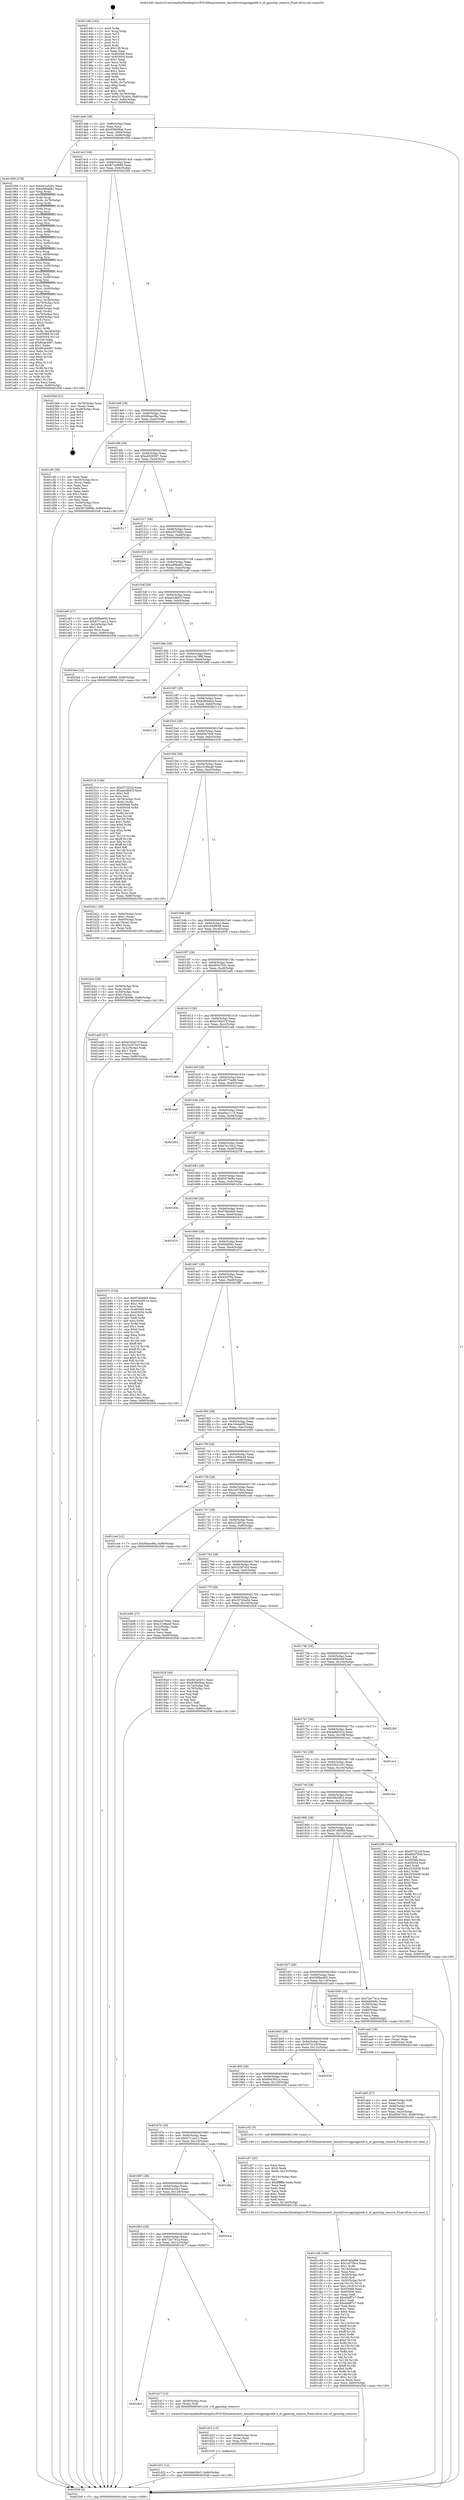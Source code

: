 digraph "0x401440" {
  label = "0x401440 (/mnt/c/Users/mathe/Desktop/tcc/POCII/binaries/extr_linuxdriversgpiogpiolib.h_of_gpiochip_remove_Final-ollvm.out::main(0))"
  labelloc = "t"
  node[shape=record]

  Entry [label="",width=0.3,height=0.3,shape=circle,fillcolor=black,style=filled]
  "0x4014a6" [label="{
     0x4014a6 [29]\l
     | [instrs]\l
     &nbsp;&nbsp;0x4014a6 \<+3\>: mov -0x80(%rbp),%eax\l
     &nbsp;&nbsp;0x4014a9 \<+2\>: mov %eax,%ecx\l
     &nbsp;&nbsp;0x4014ab \<+6\>: sub $0x836b06aa,%ecx\l
     &nbsp;&nbsp;0x4014b1 \<+6\>: mov %eax,-0x94(%rbp)\l
     &nbsp;&nbsp;0x4014b7 \<+6\>: mov %ecx,-0x98(%rbp)\l
     &nbsp;&nbsp;0x4014bd \<+6\>: je 0000000000401959 \<main+0x519\>\l
  }"]
  "0x401959" [label="{
     0x401959 [278]\l
     | [instrs]\l
     &nbsp;&nbsp;0x401959 \<+5\>: mov $0x6d1a5261,%eax\l
     &nbsp;&nbsp;0x40195e \<+5\>: mov $0xa489a6b1,%ecx\l
     &nbsp;&nbsp;0x401963 \<+3\>: mov %rsp,%rdx\l
     &nbsp;&nbsp;0x401966 \<+4\>: add $0xfffffffffffffff0,%rdx\l
     &nbsp;&nbsp;0x40196a \<+3\>: mov %rdx,%rsp\l
     &nbsp;&nbsp;0x40196d \<+4\>: mov %rdx,-0x78(%rbp)\l
     &nbsp;&nbsp;0x401971 \<+3\>: mov %rsp,%rdx\l
     &nbsp;&nbsp;0x401974 \<+4\>: add $0xfffffffffffffff0,%rdx\l
     &nbsp;&nbsp;0x401978 \<+3\>: mov %rdx,%rsp\l
     &nbsp;&nbsp;0x40197b \<+3\>: mov %rsp,%rsi\l
     &nbsp;&nbsp;0x40197e \<+4\>: add $0xfffffffffffffff0,%rsi\l
     &nbsp;&nbsp;0x401982 \<+3\>: mov %rsi,%rsp\l
     &nbsp;&nbsp;0x401985 \<+4\>: mov %rsi,-0x70(%rbp)\l
     &nbsp;&nbsp;0x401989 \<+3\>: mov %rsp,%rsi\l
     &nbsp;&nbsp;0x40198c \<+4\>: add $0xfffffffffffffff0,%rsi\l
     &nbsp;&nbsp;0x401990 \<+3\>: mov %rsi,%rsp\l
     &nbsp;&nbsp;0x401993 \<+4\>: mov %rsi,-0x68(%rbp)\l
     &nbsp;&nbsp;0x401997 \<+3\>: mov %rsp,%rsi\l
     &nbsp;&nbsp;0x40199a \<+4\>: add $0xfffffffffffffff0,%rsi\l
     &nbsp;&nbsp;0x40199e \<+3\>: mov %rsi,%rsp\l
     &nbsp;&nbsp;0x4019a1 \<+4\>: mov %rsi,-0x60(%rbp)\l
     &nbsp;&nbsp;0x4019a5 \<+3\>: mov %rsp,%rsi\l
     &nbsp;&nbsp;0x4019a8 \<+4\>: add $0xfffffffffffffff0,%rsi\l
     &nbsp;&nbsp;0x4019ac \<+3\>: mov %rsi,%rsp\l
     &nbsp;&nbsp;0x4019af \<+4\>: mov %rsi,-0x58(%rbp)\l
     &nbsp;&nbsp;0x4019b3 \<+3\>: mov %rsp,%rsi\l
     &nbsp;&nbsp;0x4019b6 \<+4\>: add $0xfffffffffffffff0,%rsi\l
     &nbsp;&nbsp;0x4019ba \<+3\>: mov %rsi,%rsp\l
     &nbsp;&nbsp;0x4019bd \<+4\>: mov %rsi,-0x50(%rbp)\l
     &nbsp;&nbsp;0x4019c1 \<+3\>: mov %rsp,%rsi\l
     &nbsp;&nbsp;0x4019c4 \<+4\>: add $0xfffffffffffffff0,%rsi\l
     &nbsp;&nbsp;0x4019c8 \<+3\>: mov %rsi,%rsp\l
     &nbsp;&nbsp;0x4019cb \<+4\>: mov %rsi,-0x48(%rbp)\l
     &nbsp;&nbsp;0x4019cf \<+3\>: mov %rsp,%rsi\l
     &nbsp;&nbsp;0x4019d2 \<+4\>: add $0xfffffffffffffff0,%rsi\l
     &nbsp;&nbsp;0x4019d6 \<+3\>: mov %rsi,%rsp\l
     &nbsp;&nbsp;0x4019d9 \<+4\>: mov %rsi,-0x40(%rbp)\l
     &nbsp;&nbsp;0x4019dd \<+3\>: mov %rsp,%rsi\l
     &nbsp;&nbsp;0x4019e0 \<+4\>: add $0xfffffffffffffff0,%rsi\l
     &nbsp;&nbsp;0x4019e4 \<+3\>: mov %rsi,%rsp\l
     &nbsp;&nbsp;0x4019e7 \<+4\>: mov %rsi,-0x38(%rbp)\l
     &nbsp;&nbsp;0x4019eb \<+4\>: mov -0x78(%rbp),%rsi\l
     &nbsp;&nbsp;0x4019ef \<+6\>: movl $0x0,(%rsi)\l
     &nbsp;&nbsp;0x4019f5 \<+6\>: mov -0x84(%rbp),%edi\l
     &nbsp;&nbsp;0x4019fb \<+2\>: mov %edi,(%rdx)\l
     &nbsp;&nbsp;0x4019fd \<+4\>: mov -0x70(%rbp),%rsi\l
     &nbsp;&nbsp;0x401a01 \<+7\>: mov -0x90(%rbp),%r8\l
     &nbsp;&nbsp;0x401a08 \<+3\>: mov %r8,(%rsi)\l
     &nbsp;&nbsp;0x401a0b \<+3\>: cmpl $0x2,(%rdx)\l
     &nbsp;&nbsp;0x401a0e \<+4\>: setne %r9b\l
     &nbsp;&nbsp;0x401a12 \<+4\>: and $0x1,%r9b\l
     &nbsp;&nbsp;0x401a16 \<+4\>: mov %r9b,-0x2d(%rbp)\l
     &nbsp;&nbsp;0x401a1a \<+8\>: mov 0x405068,%r10d\l
     &nbsp;&nbsp;0x401a22 \<+8\>: mov 0x405054,%r11d\l
     &nbsp;&nbsp;0x401a2a \<+3\>: mov %r10d,%ebx\l
     &nbsp;&nbsp;0x401a2d \<+6\>: sub $0x80ab4667,%ebx\l
     &nbsp;&nbsp;0x401a33 \<+3\>: sub $0x1,%ebx\l
     &nbsp;&nbsp;0x401a36 \<+6\>: add $0x80ab4667,%ebx\l
     &nbsp;&nbsp;0x401a3c \<+4\>: imul %ebx,%r10d\l
     &nbsp;&nbsp;0x401a40 \<+4\>: and $0x1,%r10d\l
     &nbsp;&nbsp;0x401a44 \<+4\>: cmp $0x0,%r10d\l
     &nbsp;&nbsp;0x401a48 \<+4\>: sete %r9b\l
     &nbsp;&nbsp;0x401a4c \<+4\>: cmp $0xa,%r11d\l
     &nbsp;&nbsp;0x401a50 \<+4\>: setl %r14b\l
     &nbsp;&nbsp;0x401a54 \<+3\>: mov %r9b,%r15b\l
     &nbsp;&nbsp;0x401a57 \<+3\>: and %r14b,%r15b\l
     &nbsp;&nbsp;0x401a5a \<+3\>: xor %r14b,%r9b\l
     &nbsp;&nbsp;0x401a5d \<+3\>: or %r9b,%r15b\l
     &nbsp;&nbsp;0x401a60 \<+4\>: test $0x1,%r15b\l
     &nbsp;&nbsp;0x401a64 \<+3\>: cmovne %ecx,%eax\l
     &nbsp;&nbsp;0x401a67 \<+3\>: mov %eax,-0x80(%rbp)\l
     &nbsp;&nbsp;0x401a6a \<+5\>: jmp 000000000040254f \<main+0x110f\>\l
  }"]
  "0x4014c3" [label="{
     0x4014c3 [28]\l
     | [instrs]\l
     &nbsp;&nbsp;0x4014c3 \<+5\>: jmp 00000000004014c8 \<main+0x88\>\l
     &nbsp;&nbsp;0x4014c8 \<+6\>: mov -0x94(%rbp),%eax\l
     &nbsp;&nbsp;0x4014ce \<+5\>: sub $0x871a9069,%eax\l
     &nbsp;&nbsp;0x4014d3 \<+6\>: mov %eax,-0x9c(%rbp)\l
     &nbsp;&nbsp;0x4014d9 \<+6\>: je 00000000004023b9 \<main+0xf79\>\l
  }"]
  Exit [label="",width=0.3,height=0.3,shape=circle,fillcolor=black,style=filled,peripheries=2]
  "0x4023b9" [label="{
     0x4023b9 [21]\l
     | [instrs]\l
     &nbsp;&nbsp;0x4023b9 \<+4\>: mov -0x78(%rbp),%rax\l
     &nbsp;&nbsp;0x4023bd \<+2\>: mov (%rax),%eax\l
     &nbsp;&nbsp;0x4023bf \<+4\>: lea -0x28(%rbp),%rsp\l
     &nbsp;&nbsp;0x4023c3 \<+1\>: pop %rbx\l
     &nbsp;&nbsp;0x4023c4 \<+2\>: pop %r12\l
     &nbsp;&nbsp;0x4023c6 \<+2\>: pop %r13\l
     &nbsp;&nbsp;0x4023c8 \<+2\>: pop %r14\l
     &nbsp;&nbsp;0x4023ca \<+2\>: pop %r15\l
     &nbsp;&nbsp;0x4023cc \<+1\>: pop %rbp\l
     &nbsp;&nbsp;0x4023cd \<+1\>: ret\l
  }"]
  "0x4014df" [label="{
     0x4014df [28]\l
     | [instrs]\l
     &nbsp;&nbsp;0x4014df \<+5\>: jmp 00000000004014e4 \<main+0xa4\>\l
     &nbsp;&nbsp;0x4014e4 \<+6\>: mov -0x94(%rbp),%eax\l
     &nbsp;&nbsp;0x4014ea \<+5\>: sub $0x90aecf9a,%eax\l
     &nbsp;&nbsp;0x4014ef \<+6\>: mov %eax,-0xa0(%rbp)\l
     &nbsp;&nbsp;0x4014f5 \<+6\>: je 0000000000401cf0 \<main+0x8b0\>\l
  }"]
  "0x401d32" [label="{
     0x401d32 [12]\l
     | [instrs]\l
     &nbsp;&nbsp;0x401d32 \<+7\>: movl $0x56620fc3,-0x80(%rbp)\l
     &nbsp;&nbsp;0x401d39 \<+5\>: jmp 000000000040254f \<main+0x110f\>\l
  }"]
  "0x401cf0" [label="{
     0x401cf0 [39]\l
     | [instrs]\l
     &nbsp;&nbsp;0x401cf0 \<+2\>: xor %eax,%eax\l
     &nbsp;&nbsp;0x401cf2 \<+4\>: mov -0x50(%rbp),%rcx\l
     &nbsp;&nbsp;0x401cf6 \<+2\>: mov (%rcx),%edx\l
     &nbsp;&nbsp;0x401cf8 \<+2\>: mov %eax,%esi\l
     &nbsp;&nbsp;0x401cfa \<+2\>: sub %edx,%esi\l
     &nbsp;&nbsp;0x401cfc \<+2\>: mov %eax,%edx\l
     &nbsp;&nbsp;0x401cfe \<+3\>: sub $0x1,%edx\l
     &nbsp;&nbsp;0x401d01 \<+2\>: add %edx,%esi\l
     &nbsp;&nbsp;0x401d03 \<+2\>: sub %esi,%eax\l
     &nbsp;&nbsp;0x401d05 \<+4\>: mov -0x50(%rbp),%rcx\l
     &nbsp;&nbsp;0x401d09 \<+2\>: mov %eax,(%rcx)\l
     &nbsp;&nbsp;0x401d0b \<+7\>: movl $0x567d099b,-0x80(%rbp)\l
     &nbsp;&nbsp;0x401d12 \<+5\>: jmp 000000000040254f \<main+0x110f\>\l
  }"]
  "0x4014fb" [label="{
     0x4014fb [28]\l
     | [instrs]\l
     &nbsp;&nbsp;0x4014fb \<+5\>: jmp 0000000000401500 \<main+0xc0\>\l
     &nbsp;&nbsp;0x401500 \<+6\>: mov -0x94(%rbp),%eax\l
     &nbsp;&nbsp;0x401506 \<+5\>: sub $0xa0326597,%eax\l
     &nbsp;&nbsp;0x40150b \<+6\>: mov %eax,-0xa4(%rbp)\l
     &nbsp;&nbsp;0x401511 \<+6\>: je 0000000000402517 \<main+0x10d7\>\l
  }"]
  "0x401d23" [label="{
     0x401d23 [15]\l
     | [instrs]\l
     &nbsp;&nbsp;0x401d23 \<+4\>: mov -0x58(%rbp),%rax\l
     &nbsp;&nbsp;0x401d27 \<+3\>: mov (%rax),%rax\l
     &nbsp;&nbsp;0x401d2a \<+3\>: mov %rax,%rdi\l
     &nbsp;&nbsp;0x401d2d \<+5\>: call 0000000000401030 \<free@plt\>\l
     | [calls]\l
     &nbsp;&nbsp;0x401030 \{1\} (unknown)\l
  }"]
  "0x402517" [label="{
     0x402517\l
  }", style=dashed]
  "0x401517" [label="{
     0x401517 [28]\l
     | [instrs]\l
     &nbsp;&nbsp;0x401517 \<+5\>: jmp 000000000040151c \<main+0xdc\>\l
     &nbsp;&nbsp;0x40151c \<+6\>: mov -0x94(%rbp),%eax\l
     &nbsp;&nbsp;0x401522 \<+5\>: sub $0xa3d7940c,%eax\l
     &nbsp;&nbsp;0x401527 \<+6\>: mov %eax,-0xa8(%rbp)\l
     &nbsp;&nbsp;0x40152d \<+6\>: je 000000000040226c \<main+0xe2c\>\l
  }"]
  "0x4018cf" [label="{
     0x4018cf\l
  }", style=dashed]
  "0x40226c" [label="{
     0x40226c\l
  }", style=dashed]
  "0x401533" [label="{
     0x401533 [28]\l
     | [instrs]\l
     &nbsp;&nbsp;0x401533 \<+5\>: jmp 0000000000401538 \<main+0xf8\>\l
     &nbsp;&nbsp;0x401538 \<+6\>: mov -0x94(%rbp),%eax\l
     &nbsp;&nbsp;0x40153e \<+5\>: sub $0xa489a6b1,%eax\l
     &nbsp;&nbsp;0x401543 \<+6\>: mov %eax,-0xac(%rbp)\l
     &nbsp;&nbsp;0x401549 \<+6\>: je 0000000000401a6f \<main+0x62f\>\l
  }"]
  "0x401d17" [label="{
     0x401d17 [12]\l
     | [instrs]\l
     &nbsp;&nbsp;0x401d17 \<+4\>: mov -0x58(%rbp),%rax\l
     &nbsp;&nbsp;0x401d1b \<+3\>: mov (%rax),%rdi\l
     &nbsp;&nbsp;0x401d1e \<+5\>: call 0000000000401240 \<of_gpiochip_remove\>\l
     | [calls]\l
     &nbsp;&nbsp;0x401240 \{1\} (/mnt/c/Users/mathe/Desktop/tcc/POCII/binaries/extr_linuxdriversgpiogpiolib.h_of_gpiochip_remove_Final-ollvm.out::of_gpiochip_remove)\l
  }"]
  "0x401a6f" [label="{
     0x401a6f [27]\l
     | [instrs]\l
     &nbsp;&nbsp;0x401a6f \<+5\>: mov $0x599be605,%eax\l
     &nbsp;&nbsp;0x401a74 \<+5\>: mov $0x6711ae12,%ecx\l
     &nbsp;&nbsp;0x401a79 \<+3\>: mov -0x2d(%rbp),%dl\l
     &nbsp;&nbsp;0x401a7c \<+3\>: test $0x1,%dl\l
     &nbsp;&nbsp;0x401a7f \<+3\>: cmovne %ecx,%eax\l
     &nbsp;&nbsp;0x401a82 \<+3\>: mov %eax,-0x80(%rbp)\l
     &nbsp;&nbsp;0x401a85 \<+5\>: jmp 000000000040254f \<main+0x110f\>\l
  }"]
  "0x40154f" [label="{
     0x40154f [28]\l
     | [instrs]\l
     &nbsp;&nbsp;0x40154f \<+5\>: jmp 0000000000401554 \<main+0x114\>\l
     &nbsp;&nbsp;0x401554 \<+6\>: mov -0x94(%rbp),%eax\l
     &nbsp;&nbsp;0x40155a \<+5\>: sub $0xae2db91f,%eax\l
     &nbsp;&nbsp;0x40155f \<+6\>: mov %eax,-0xb0(%rbp)\l
     &nbsp;&nbsp;0x401565 \<+6\>: je 00000000004023ad \<main+0xf6d\>\l
  }"]
  "0x4018b3" [label="{
     0x4018b3 [28]\l
     | [instrs]\l
     &nbsp;&nbsp;0x4018b3 \<+5\>: jmp 00000000004018b8 \<main+0x478\>\l
     &nbsp;&nbsp;0x4018b8 \<+6\>: mov -0x94(%rbp),%eax\l
     &nbsp;&nbsp;0x4018be \<+5\>: sub $0x72a77e1a,%eax\l
     &nbsp;&nbsp;0x4018c3 \<+6\>: mov %eax,-0x12c(%rbp)\l
     &nbsp;&nbsp;0x4018c9 \<+6\>: je 0000000000401d17 \<main+0x8d7\>\l
  }"]
  "0x4023ad" [label="{
     0x4023ad [12]\l
     | [instrs]\l
     &nbsp;&nbsp;0x4023ad \<+7\>: movl $0x871a9069,-0x80(%rbp)\l
     &nbsp;&nbsp;0x4023b4 \<+5\>: jmp 000000000040254f \<main+0x110f\>\l
  }"]
  "0x40156b" [label="{
     0x40156b [28]\l
     | [instrs]\l
     &nbsp;&nbsp;0x40156b \<+5\>: jmp 0000000000401570 \<main+0x130\>\l
     &nbsp;&nbsp;0x401570 \<+6\>: mov -0x94(%rbp),%eax\l
     &nbsp;&nbsp;0x401576 \<+5\>: sub $0xb1dc7f68,%eax\l
     &nbsp;&nbsp;0x40157b \<+6\>: mov %eax,-0xb4(%rbp)\l
     &nbsp;&nbsp;0x401581 \<+6\>: je 00000000004024f0 \<main+0x10b0\>\l
  }"]
  "0x4023ce" [label="{
     0x4023ce\l
  }", style=dashed]
  "0x4024f0" [label="{
     0x4024f0\l
  }", style=dashed]
  "0x401587" [label="{
     0x401587 [28]\l
     | [instrs]\l
     &nbsp;&nbsp;0x401587 \<+5\>: jmp 000000000040158c \<main+0x14c\>\l
     &nbsp;&nbsp;0x40158c \<+6\>: mov -0x94(%rbp),%eax\l
     &nbsp;&nbsp;0x401592 \<+5\>: sub $0xb3f0b9ed,%eax\l
     &nbsp;&nbsp;0x401597 \<+6\>: mov %eax,-0xb8(%rbp)\l
     &nbsp;&nbsp;0x40159d \<+6\>: je 000000000040211d \<main+0xcdd\>\l
  }"]
  "0x401897" [label="{
     0x401897 [28]\l
     | [instrs]\l
     &nbsp;&nbsp;0x401897 \<+5\>: jmp 000000000040189c \<main+0x45c\>\l
     &nbsp;&nbsp;0x40189c \<+6\>: mov -0x94(%rbp),%eax\l
     &nbsp;&nbsp;0x4018a2 \<+5\>: sub $0x6d1a5261,%eax\l
     &nbsp;&nbsp;0x4018a7 \<+6\>: mov %eax,-0x128(%rbp)\l
     &nbsp;&nbsp;0x4018ad \<+6\>: je 00000000004023ce \<main+0xf8e\>\l
  }"]
  "0x40211d" [label="{
     0x40211d\l
  }", style=dashed]
  "0x4015a3" [label="{
     0x4015a3 [28]\l
     | [instrs]\l
     &nbsp;&nbsp;0x4015a3 \<+5\>: jmp 00000000004015a8 \<main+0x168\>\l
     &nbsp;&nbsp;0x4015a8 \<+6\>: mov -0x94(%rbp),%eax\l
     &nbsp;&nbsp;0x4015ae \<+5\>: sub $0xbfd470c8,%eax\l
     &nbsp;&nbsp;0x4015b3 \<+6\>: mov %eax,-0xbc(%rbp)\l
     &nbsp;&nbsp;0x4015b9 \<+6\>: je 0000000000402319 \<main+0xed9\>\l
  }"]
  "0x401a8a" [label="{
     0x401a8a\l
  }", style=dashed]
  "0x402319" [label="{
     0x402319 [148]\l
     | [instrs]\l
     &nbsp;&nbsp;0x402319 \<+5\>: mov $0x5f73222f,%eax\l
     &nbsp;&nbsp;0x40231e \<+5\>: mov $0xae2db91f,%ecx\l
     &nbsp;&nbsp;0x402323 \<+2\>: mov $0x1,%dl\l
     &nbsp;&nbsp;0x402325 \<+2\>: xor %esi,%esi\l
     &nbsp;&nbsp;0x402327 \<+4\>: mov -0x78(%rbp),%rdi\l
     &nbsp;&nbsp;0x40232b \<+6\>: movl $0x0,(%rdi)\l
     &nbsp;&nbsp;0x402331 \<+8\>: mov 0x405068,%r8d\l
     &nbsp;&nbsp;0x402339 \<+8\>: mov 0x405054,%r9d\l
     &nbsp;&nbsp;0x402341 \<+3\>: sub $0x1,%esi\l
     &nbsp;&nbsp;0x402344 \<+3\>: mov %r8d,%r10d\l
     &nbsp;&nbsp;0x402347 \<+3\>: add %esi,%r10d\l
     &nbsp;&nbsp;0x40234a \<+4\>: imul %r10d,%r8d\l
     &nbsp;&nbsp;0x40234e \<+4\>: and $0x1,%r8d\l
     &nbsp;&nbsp;0x402352 \<+4\>: cmp $0x0,%r8d\l
     &nbsp;&nbsp;0x402356 \<+4\>: sete %r11b\l
     &nbsp;&nbsp;0x40235a \<+4\>: cmp $0xa,%r9d\l
     &nbsp;&nbsp;0x40235e \<+3\>: setl %bl\l
     &nbsp;&nbsp;0x402361 \<+3\>: mov %r11b,%r14b\l
     &nbsp;&nbsp;0x402364 \<+4\>: xor $0xff,%r14b\l
     &nbsp;&nbsp;0x402368 \<+3\>: mov %bl,%r15b\l
     &nbsp;&nbsp;0x40236b \<+4\>: xor $0xff,%r15b\l
     &nbsp;&nbsp;0x40236f \<+3\>: xor $0x0,%dl\l
     &nbsp;&nbsp;0x402372 \<+3\>: mov %r14b,%r12b\l
     &nbsp;&nbsp;0x402375 \<+4\>: and $0x0,%r12b\l
     &nbsp;&nbsp;0x402379 \<+3\>: and %dl,%r11b\l
     &nbsp;&nbsp;0x40237c \<+3\>: mov %r15b,%r13b\l
     &nbsp;&nbsp;0x40237f \<+4\>: and $0x0,%r13b\l
     &nbsp;&nbsp;0x402383 \<+2\>: and %dl,%bl\l
     &nbsp;&nbsp;0x402385 \<+3\>: or %r11b,%r12b\l
     &nbsp;&nbsp;0x402388 \<+3\>: or %bl,%r13b\l
     &nbsp;&nbsp;0x40238b \<+3\>: xor %r13b,%r12b\l
     &nbsp;&nbsp;0x40238e \<+3\>: or %r15b,%r14b\l
     &nbsp;&nbsp;0x402391 \<+4\>: xor $0xff,%r14b\l
     &nbsp;&nbsp;0x402395 \<+3\>: or $0x0,%dl\l
     &nbsp;&nbsp;0x402398 \<+3\>: and %dl,%r14b\l
     &nbsp;&nbsp;0x40239b \<+3\>: or %r14b,%r12b\l
     &nbsp;&nbsp;0x40239e \<+4\>: test $0x1,%r12b\l
     &nbsp;&nbsp;0x4023a2 \<+3\>: cmovne %ecx,%eax\l
     &nbsp;&nbsp;0x4023a5 \<+3\>: mov %eax,-0x80(%rbp)\l
     &nbsp;&nbsp;0x4023a8 \<+5\>: jmp 000000000040254f \<main+0x110f\>\l
  }"]
  "0x4015bf" [label="{
     0x4015bf [28]\l
     | [instrs]\l
     &nbsp;&nbsp;0x4015bf \<+5\>: jmp 00000000004015c4 \<main+0x184\>\l
     &nbsp;&nbsp;0x4015c4 \<+6\>: mov -0x94(%rbp),%eax\l
     &nbsp;&nbsp;0x4015ca \<+5\>: sub $0xc3168aa9,%eax\l
     &nbsp;&nbsp;0x4015cf \<+6\>: mov %eax,-0xc0(%rbp)\l
     &nbsp;&nbsp;0x4015d5 \<+6\>: je 0000000000401b21 \<main+0x6e1\>\l
  }"]
  "0x401c3b" [label="{
     0x401c3b [169]\l
     | [instrs]\l
     &nbsp;&nbsp;0x401c3b \<+5\>: mov $0xf7d6a9b9,%ecx\l
     &nbsp;&nbsp;0x401c40 \<+5\>: mov $0x1e57f9ca,%edx\l
     &nbsp;&nbsp;0x401c45 \<+3\>: mov $0x1,%r8b\l
     &nbsp;&nbsp;0x401c48 \<+6\>: mov -0x140(%rbp),%esi\l
     &nbsp;&nbsp;0x401c4e \<+3\>: imul %eax,%esi\l
     &nbsp;&nbsp;0x401c51 \<+4\>: mov -0x58(%rbp),%r9\l
     &nbsp;&nbsp;0x401c55 \<+3\>: mov (%r9),%r9\l
     &nbsp;&nbsp;0x401c58 \<+4\>: mov -0x50(%rbp),%r10\l
     &nbsp;&nbsp;0x401c5c \<+3\>: movslq (%r10),%r10\l
     &nbsp;&nbsp;0x401c5f \<+4\>: mov %esi,(%r9,%r10,4)\l
     &nbsp;&nbsp;0x401c63 \<+7\>: mov 0x405068,%eax\l
     &nbsp;&nbsp;0x401c6a \<+7\>: mov 0x405054,%esi\l
     &nbsp;&nbsp;0x401c71 \<+2\>: mov %eax,%edi\l
     &nbsp;&nbsp;0x401c73 \<+6\>: sub $0xe6dff7c7,%edi\l
     &nbsp;&nbsp;0x401c79 \<+3\>: sub $0x1,%edi\l
     &nbsp;&nbsp;0x401c7c \<+6\>: add $0xe6dff7c7,%edi\l
     &nbsp;&nbsp;0x401c82 \<+3\>: imul %edi,%eax\l
     &nbsp;&nbsp;0x401c85 \<+3\>: and $0x1,%eax\l
     &nbsp;&nbsp;0x401c88 \<+3\>: cmp $0x0,%eax\l
     &nbsp;&nbsp;0x401c8b \<+4\>: sete %r11b\l
     &nbsp;&nbsp;0x401c8f \<+3\>: cmp $0xa,%esi\l
     &nbsp;&nbsp;0x401c92 \<+3\>: setl %bl\l
     &nbsp;&nbsp;0x401c95 \<+3\>: mov %r11b,%r14b\l
     &nbsp;&nbsp;0x401c98 \<+4\>: xor $0xff,%r14b\l
     &nbsp;&nbsp;0x401c9c \<+3\>: mov %bl,%r15b\l
     &nbsp;&nbsp;0x401c9f \<+4\>: xor $0xff,%r15b\l
     &nbsp;&nbsp;0x401ca3 \<+4\>: xor $0x0,%r8b\l
     &nbsp;&nbsp;0x401ca7 \<+3\>: mov %r14b,%r12b\l
     &nbsp;&nbsp;0x401caa \<+4\>: and $0x0,%r12b\l
     &nbsp;&nbsp;0x401cae \<+3\>: and %r8b,%r11b\l
     &nbsp;&nbsp;0x401cb1 \<+3\>: mov %r15b,%r13b\l
     &nbsp;&nbsp;0x401cb4 \<+4\>: and $0x0,%r13b\l
     &nbsp;&nbsp;0x401cb8 \<+3\>: and %r8b,%bl\l
     &nbsp;&nbsp;0x401cbb \<+3\>: or %r11b,%r12b\l
     &nbsp;&nbsp;0x401cbe \<+3\>: or %bl,%r13b\l
     &nbsp;&nbsp;0x401cc1 \<+3\>: xor %r13b,%r12b\l
     &nbsp;&nbsp;0x401cc4 \<+3\>: or %r15b,%r14b\l
     &nbsp;&nbsp;0x401cc7 \<+4\>: xor $0xff,%r14b\l
     &nbsp;&nbsp;0x401ccb \<+4\>: or $0x0,%r8b\l
     &nbsp;&nbsp;0x401ccf \<+3\>: and %r8b,%r14b\l
     &nbsp;&nbsp;0x401cd2 \<+3\>: or %r14b,%r12b\l
     &nbsp;&nbsp;0x401cd5 \<+4\>: test $0x1,%r12b\l
     &nbsp;&nbsp;0x401cd9 \<+3\>: cmovne %edx,%ecx\l
     &nbsp;&nbsp;0x401cdc \<+3\>: mov %ecx,-0x80(%rbp)\l
     &nbsp;&nbsp;0x401cdf \<+5\>: jmp 000000000040254f \<main+0x110f\>\l
  }"]
  "0x401b21" [label="{
     0x401b21 [29]\l
     | [instrs]\l
     &nbsp;&nbsp;0x401b21 \<+4\>: mov -0x60(%rbp),%rax\l
     &nbsp;&nbsp;0x401b25 \<+6\>: movl $0x1,(%rax)\l
     &nbsp;&nbsp;0x401b2b \<+4\>: mov -0x60(%rbp),%rax\l
     &nbsp;&nbsp;0x401b2f \<+3\>: movslq (%rax),%rax\l
     &nbsp;&nbsp;0x401b32 \<+4\>: shl $0x2,%rax\l
     &nbsp;&nbsp;0x401b36 \<+3\>: mov %rax,%rdi\l
     &nbsp;&nbsp;0x401b39 \<+5\>: call 0000000000401050 \<malloc@plt\>\l
     | [calls]\l
     &nbsp;&nbsp;0x401050 \{1\} (unknown)\l
  }"]
  "0x4015db" [label="{
     0x4015db [28]\l
     | [instrs]\l
     &nbsp;&nbsp;0x4015db \<+5\>: jmp 00000000004015e0 \<main+0x1a0\>\l
     &nbsp;&nbsp;0x4015e0 \<+6\>: mov -0x94(%rbp),%eax\l
     &nbsp;&nbsp;0x4015e6 \<+5\>: sub $0xcd48f638,%eax\l
     &nbsp;&nbsp;0x4015eb \<+6\>: mov %eax,-0xc4(%rbp)\l
     &nbsp;&nbsp;0x4015f1 \<+6\>: je 0000000000402005 \<main+0xbc5\>\l
  }"]
  "0x401c07" [label="{
     0x401c07 [52]\l
     | [instrs]\l
     &nbsp;&nbsp;0x401c07 \<+2\>: xor %ecx,%ecx\l
     &nbsp;&nbsp;0x401c09 \<+5\>: mov $0x2,%edx\l
     &nbsp;&nbsp;0x401c0e \<+6\>: mov %edx,-0x13c(%rbp)\l
     &nbsp;&nbsp;0x401c14 \<+1\>: cltd\l
     &nbsp;&nbsp;0x401c15 \<+6\>: mov -0x13c(%rbp),%esi\l
     &nbsp;&nbsp;0x401c1b \<+2\>: idiv %esi\l
     &nbsp;&nbsp;0x401c1d \<+6\>: imul $0xfffffffe,%edx,%edx\l
     &nbsp;&nbsp;0x401c23 \<+2\>: mov %ecx,%edi\l
     &nbsp;&nbsp;0x401c25 \<+2\>: sub %edx,%edi\l
     &nbsp;&nbsp;0x401c27 \<+2\>: mov %ecx,%edx\l
     &nbsp;&nbsp;0x401c29 \<+3\>: sub $0x1,%edx\l
     &nbsp;&nbsp;0x401c2c \<+2\>: add %edx,%edi\l
     &nbsp;&nbsp;0x401c2e \<+2\>: sub %edi,%ecx\l
     &nbsp;&nbsp;0x401c30 \<+6\>: mov %ecx,-0x140(%rbp)\l
     &nbsp;&nbsp;0x401c36 \<+5\>: call 0000000000401160 \<next_i\>\l
     | [calls]\l
     &nbsp;&nbsp;0x401160 \{1\} (/mnt/c/Users/mathe/Desktop/tcc/POCII/binaries/extr_linuxdriversgpiogpiolib.h_of_gpiochip_remove_Final-ollvm.out::next_i)\l
  }"]
  "0x402005" [label="{
     0x402005\l
  }", style=dashed]
  "0x4015f7" [label="{
     0x4015f7 [28]\l
     | [instrs]\l
     &nbsp;&nbsp;0x4015f7 \<+5\>: jmp 00000000004015fc \<main+0x1bc\>\l
     &nbsp;&nbsp;0x4015fc \<+6\>: mov -0x94(%rbp),%eax\l
     &nbsp;&nbsp;0x401602 \<+5\>: sub $0xd05e702c,%eax\l
     &nbsp;&nbsp;0x401607 \<+6\>: mov %eax,-0xc8(%rbp)\l
     &nbsp;&nbsp;0x40160d \<+6\>: je 0000000000401ad0 \<main+0x690\>\l
  }"]
  "0x40187b" [label="{
     0x40187b [28]\l
     | [instrs]\l
     &nbsp;&nbsp;0x40187b \<+5\>: jmp 0000000000401880 \<main+0x440\>\l
     &nbsp;&nbsp;0x401880 \<+6\>: mov -0x94(%rbp),%eax\l
     &nbsp;&nbsp;0x401886 \<+5\>: sub $0x6711ae12,%eax\l
     &nbsp;&nbsp;0x40188b \<+6\>: mov %eax,-0x124(%rbp)\l
     &nbsp;&nbsp;0x401891 \<+6\>: je 0000000000401a8a \<main+0x64a\>\l
  }"]
  "0x401ad0" [label="{
     0x401ad0 [27]\l
     | [instrs]\l
     &nbsp;&nbsp;0x401ad0 \<+5\>: mov $0xd19cb27f,%eax\l
     &nbsp;&nbsp;0x401ad5 \<+5\>: mov $0x32267d1f,%ecx\l
     &nbsp;&nbsp;0x401ada \<+3\>: mov -0x2c(%rbp),%edx\l
     &nbsp;&nbsp;0x401add \<+3\>: cmp $0x1,%edx\l
     &nbsp;&nbsp;0x401ae0 \<+3\>: cmovl %ecx,%eax\l
     &nbsp;&nbsp;0x401ae3 \<+3\>: mov %eax,-0x80(%rbp)\l
     &nbsp;&nbsp;0x401ae6 \<+5\>: jmp 000000000040254f \<main+0x110f\>\l
  }"]
  "0x401613" [label="{
     0x401613 [28]\l
     | [instrs]\l
     &nbsp;&nbsp;0x401613 \<+5\>: jmp 0000000000401618 \<main+0x1d8\>\l
     &nbsp;&nbsp;0x401618 \<+6\>: mov -0x94(%rbp),%eax\l
     &nbsp;&nbsp;0x40161e \<+5\>: sub $0xd19cb27f,%eax\l
     &nbsp;&nbsp;0x401623 \<+6\>: mov %eax,-0xcc(%rbp)\l
     &nbsp;&nbsp;0x401629 \<+6\>: je 0000000000401aeb \<main+0x6ab\>\l
  }"]
  "0x401c02" [label="{
     0x401c02 [5]\l
     | [instrs]\l
     &nbsp;&nbsp;0x401c02 \<+5\>: call 0000000000401160 \<next_i\>\l
     | [calls]\l
     &nbsp;&nbsp;0x401160 \{1\} (/mnt/c/Users/mathe/Desktop/tcc/POCII/binaries/extr_linuxdriversgpiogpiolib.h_of_gpiochip_remove_Final-ollvm.out::next_i)\l
  }"]
  "0x401aeb" [label="{
     0x401aeb\l
  }", style=dashed]
  "0x40162f" [label="{
     0x40162f [28]\l
     | [instrs]\l
     &nbsp;&nbsp;0x40162f \<+5\>: jmp 0000000000401634 \<main+0x1f4\>\l
     &nbsp;&nbsp;0x401634 \<+6\>: mov -0x94(%rbp),%eax\l
     &nbsp;&nbsp;0x40163a \<+5\>: sub $0xd6774e96,%eax\l
     &nbsp;&nbsp;0x40163f \<+6\>: mov %eax,-0xd0(%rbp)\l
     &nbsp;&nbsp;0x401645 \<+6\>: je 0000000000401ea0 \<main+0xa60\>\l
  }"]
  "0x40185f" [label="{
     0x40185f [28]\l
     | [instrs]\l
     &nbsp;&nbsp;0x40185f \<+5\>: jmp 0000000000401864 \<main+0x424\>\l
     &nbsp;&nbsp;0x401864 \<+6\>: mov -0x94(%rbp),%eax\l
     &nbsp;&nbsp;0x40186a \<+5\>: sub $0x6643051a,%eax\l
     &nbsp;&nbsp;0x40186f \<+6\>: mov %eax,-0x120(%rbp)\l
     &nbsp;&nbsp;0x401875 \<+6\>: je 0000000000401c02 \<main+0x7c2\>\l
  }"]
  "0x401ea0" [label="{
     0x401ea0\l
  }", style=dashed]
  "0x40164b" [label="{
     0x40164b [28]\l
     | [instrs]\l
     &nbsp;&nbsp;0x40164b \<+5\>: jmp 0000000000401650 \<main+0x210\>\l
     &nbsp;&nbsp;0x401650 \<+6\>: mov -0x94(%rbp),%eax\l
     &nbsp;&nbsp;0x401656 \<+5\>: sub $0xe0ac1115,%eax\l
     &nbsp;&nbsp;0x40165b \<+6\>: mov %eax,-0xd4(%rbp)\l
     &nbsp;&nbsp;0x401661 \<+6\>: je 0000000000402463 \<main+0x1023\>\l
  }"]
  "0x40253e" [label="{
     0x40253e\l
  }", style=dashed]
  "0x402463" [label="{
     0x402463\l
  }", style=dashed]
  "0x401667" [label="{
     0x401667 [28]\l
     | [instrs]\l
     &nbsp;&nbsp;0x401667 \<+5\>: jmp 000000000040166c \<main+0x22c\>\l
     &nbsp;&nbsp;0x40166c \<+6\>: mov -0x94(%rbp),%eax\l
     &nbsp;&nbsp;0x401672 \<+5\>: sub $0xe7e120c2,%eax\l
     &nbsp;&nbsp;0x401677 \<+6\>: mov %eax,-0xd8(%rbp)\l
     &nbsp;&nbsp;0x40167d \<+6\>: je 0000000000402278 \<main+0xe38\>\l
  }"]
  "0x401b3e" [label="{
     0x401b3e [29]\l
     | [instrs]\l
     &nbsp;&nbsp;0x401b3e \<+4\>: mov -0x58(%rbp),%rdi\l
     &nbsp;&nbsp;0x401b42 \<+3\>: mov %rax,(%rdi)\l
     &nbsp;&nbsp;0x401b45 \<+4\>: mov -0x50(%rbp),%rax\l
     &nbsp;&nbsp;0x401b49 \<+6\>: movl $0x0,(%rax)\l
     &nbsp;&nbsp;0x401b4f \<+7\>: movl $0x567d099b,-0x80(%rbp)\l
     &nbsp;&nbsp;0x401b56 \<+5\>: jmp 000000000040254f \<main+0x110f\>\l
  }"]
  "0x402278" [label="{
     0x402278\l
  }", style=dashed]
  "0x401683" [label="{
     0x401683 [28]\l
     | [instrs]\l
     &nbsp;&nbsp;0x401683 \<+5\>: jmp 0000000000401688 \<main+0x248\>\l
     &nbsp;&nbsp;0x401688 \<+6\>: mov -0x94(%rbp),%eax\l
     &nbsp;&nbsp;0x40168e \<+5\>: sub $0xf3476e8a,%eax\l
     &nbsp;&nbsp;0x401693 \<+6\>: mov %eax,-0xdc(%rbp)\l
     &nbsp;&nbsp;0x401699 \<+6\>: je 0000000000401d3e \<main+0x8fe\>\l
  }"]
  "0x401ab5" [label="{
     0x401ab5 [27]\l
     | [instrs]\l
     &nbsp;&nbsp;0x401ab5 \<+4\>: mov -0x68(%rbp),%rdi\l
     &nbsp;&nbsp;0x401ab9 \<+2\>: mov %eax,(%rdi)\l
     &nbsp;&nbsp;0x401abb \<+4\>: mov -0x68(%rbp),%rdi\l
     &nbsp;&nbsp;0x401abf \<+2\>: mov (%rdi),%eax\l
     &nbsp;&nbsp;0x401ac1 \<+3\>: mov %eax,-0x2c(%rbp)\l
     &nbsp;&nbsp;0x401ac4 \<+7\>: movl $0xd05e702c,-0x80(%rbp)\l
     &nbsp;&nbsp;0x401acb \<+5\>: jmp 000000000040254f \<main+0x110f\>\l
  }"]
  "0x401d3e" [label="{
     0x401d3e\l
  }", style=dashed]
  "0x40169f" [label="{
     0x40169f [28]\l
     | [instrs]\l
     &nbsp;&nbsp;0x40169f \<+5\>: jmp 00000000004016a4 \<main+0x264\>\l
     &nbsp;&nbsp;0x4016a4 \<+6\>: mov -0x94(%rbp),%eax\l
     &nbsp;&nbsp;0x4016aa \<+5\>: sub $0xf7d6a9b9,%eax\l
     &nbsp;&nbsp;0x4016af \<+6\>: mov %eax,-0xe0(%rbp)\l
     &nbsp;&nbsp;0x4016b5 \<+6\>: je 0000000000402410 \<main+0xfd0\>\l
  }"]
  "0x401843" [label="{
     0x401843 [28]\l
     | [instrs]\l
     &nbsp;&nbsp;0x401843 \<+5\>: jmp 0000000000401848 \<main+0x408\>\l
     &nbsp;&nbsp;0x401848 \<+6\>: mov -0x94(%rbp),%eax\l
     &nbsp;&nbsp;0x40184e \<+5\>: sub $0x5f73222f,%eax\l
     &nbsp;&nbsp;0x401853 \<+6\>: mov %eax,-0x11c(%rbp)\l
     &nbsp;&nbsp;0x401859 \<+6\>: je 000000000040253e \<main+0x10fe\>\l
  }"]
  "0x402410" [label="{
     0x402410\l
  }", style=dashed]
  "0x4016bb" [label="{
     0x4016bb [28]\l
     | [instrs]\l
     &nbsp;&nbsp;0x4016bb \<+5\>: jmp 00000000004016c0 \<main+0x280\>\l
     &nbsp;&nbsp;0x4016c0 \<+6\>: mov -0x94(%rbp),%eax\l
     &nbsp;&nbsp;0x4016c6 \<+5\>: sub $0xfebb0f4c,%eax\l
     &nbsp;&nbsp;0x4016cb \<+6\>: mov %eax,-0xe4(%rbp)\l
     &nbsp;&nbsp;0x4016d1 \<+6\>: je 0000000000401b7c \<main+0x73c\>\l
  }"]
  "0x401aa5" [label="{
     0x401aa5 [16]\l
     | [instrs]\l
     &nbsp;&nbsp;0x401aa5 \<+4\>: mov -0x70(%rbp),%rax\l
     &nbsp;&nbsp;0x401aa9 \<+3\>: mov (%rax),%rax\l
     &nbsp;&nbsp;0x401aac \<+4\>: mov 0x8(%rax),%rdi\l
     &nbsp;&nbsp;0x401ab0 \<+5\>: call 0000000000401060 \<atoi@plt\>\l
     | [calls]\l
     &nbsp;&nbsp;0x401060 \{1\} (unknown)\l
  }"]
  "0x401b7c" [label="{
     0x401b7c [134]\l
     | [instrs]\l
     &nbsp;&nbsp;0x401b7c \<+5\>: mov $0xf7d6a9b9,%eax\l
     &nbsp;&nbsp;0x401b81 \<+5\>: mov $0x6643051a,%ecx\l
     &nbsp;&nbsp;0x401b86 \<+2\>: mov $0x1,%dl\l
     &nbsp;&nbsp;0x401b88 \<+2\>: xor %esi,%esi\l
     &nbsp;&nbsp;0x401b8a \<+7\>: mov 0x405068,%edi\l
     &nbsp;&nbsp;0x401b91 \<+8\>: mov 0x405054,%r8d\l
     &nbsp;&nbsp;0x401b99 \<+3\>: sub $0x1,%esi\l
     &nbsp;&nbsp;0x401b9c \<+3\>: mov %edi,%r9d\l
     &nbsp;&nbsp;0x401b9f \<+3\>: add %esi,%r9d\l
     &nbsp;&nbsp;0x401ba2 \<+4\>: imul %r9d,%edi\l
     &nbsp;&nbsp;0x401ba6 \<+3\>: and $0x1,%edi\l
     &nbsp;&nbsp;0x401ba9 \<+3\>: cmp $0x0,%edi\l
     &nbsp;&nbsp;0x401bac \<+4\>: sete %r10b\l
     &nbsp;&nbsp;0x401bb0 \<+4\>: cmp $0xa,%r8d\l
     &nbsp;&nbsp;0x401bb4 \<+4\>: setl %r11b\l
     &nbsp;&nbsp;0x401bb8 \<+3\>: mov %r10b,%bl\l
     &nbsp;&nbsp;0x401bbb \<+3\>: xor $0xff,%bl\l
     &nbsp;&nbsp;0x401bbe \<+3\>: mov %r11b,%r14b\l
     &nbsp;&nbsp;0x401bc1 \<+4\>: xor $0xff,%r14b\l
     &nbsp;&nbsp;0x401bc5 \<+3\>: xor $0x0,%dl\l
     &nbsp;&nbsp;0x401bc8 \<+3\>: mov %bl,%r15b\l
     &nbsp;&nbsp;0x401bcb \<+4\>: and $0x0,%r15b\l
     &nbsp;&nbsp;0x401bcf \<+3\>: and %dl,%r10b\l
     &nbsp;&nbsp;0x401bd2 \<+3\>: mov %r14b,%r12b\l
     &nbsp;&nbsp;0x401bd5 \<+4\>: and $0x0,%r12b\l
     &nbsp;&nbsp;0x401bd9 \<+3\>: and %dl,%r11b\l
     &nbsp;&nbsp;0x401bdc \<+3\>: or %r10b,%r15b\l
     &nbsp;&nbsp;0x401bdf \<+3\>: or %r11b,%r12b\l
     &nbsp;&nbsp;0x401be2 \<+3\>: xor %r12b,%r15b\l
     &nbsp;&nbsp;0x401be5 \<+3\>: or %r14b,%bl\l
     &nbsp;&nbsp;0x401be8 \<+3\>: xor $0xff,%bl\l
     &nbsp;&nbsp;0x401beb \<+3\>: or $0x0,%dl\l
     &nbsp;&nbsp;0x401bee \<+2\>: and %dl,%bl\l
     &nbsp;&nbsp;0x401bf0 \<+3\>: or %bl,%r15b\l
     &nbsp;&nbsp;0x401bf3 \<+4\>: test $0x1,%r15b\l
     &nbsp;&nbsp;0x401bf7 \<+3\>: cmovne %ecx,%eax\l
     &nbsp;&nbsp;0x401bfa \<+3\>: mov %eax,-0x80(%rbp)\l
     &nbsp;&nbsp;0x401bfd \<+5\>: jmp 000000000040254f \<main+0x110f\>\l
  }"]
  "0x4016d7" [label="{
     0x4016d7 [28]\l
     | [instrs]\l
     &nbsp;&nbsp;0x4016d7 \<+5\>: jmp 00000000004016dc \<main+0x29c\>\l
     &nbsp;&nbsp;0x4016dc \<+6\>: mov -0x94(%rbp),%eax\l
     &nbsp;&nbsp;0x4016e2 \<+5\>: sub $0x42cf79a,%eax\l
     &nbsp;&nbsp;0x4016e7 \<+6\>: mov %eax,-0xe8(%rbp)\l
     &nbsp;&nbsp;0x4016ed \<+6\>: je 0000000000401ff9 \<main+0xbb9\>\l
  }"]
  "0x401827" [label="{
     0x401827 [28]\l
     | [instrs]\l
     &nbsp;&nbsp;0x401827 \<+5\>: jmp 000000000040182c \<main+0x3ec\>\l
     &nbsp;&nbsp;0x40182c \<+6\>: mov -0x94(%rbp),%eax\l
     &nbsp;&nbsp;0x401832 \<+5\>: sub $0x599be605,%eax\l
     &nbsp;&nbsp;0x401837 \<+6\>: mov %eax,-0x118(%rbp)\l
     &nbsp;&nbsp;0x40183d \<+6\>: je 0000000000401aa5 \<main+0x665\>\l
  }"]
  "0x401ff9" [label="{
     0x401ff9\l
  }", style=dashed]
  "0x4016f3" [label="{
     0x4016f3 [28]\l
     | [instrs]\l
     &nbsp;&nbsp;0x4016f3 \<+5\>: jmp 00000000004016f8 \<main+0x2b8\>\l
     &nbsp;&nbsp;0x4016f8 \<+6\>: mov -0x94(%rbp),%eax\l
     &nbsp;&nbsp;0x4016fe \<+5\>: sub $0x1044eb5f,%eax\l
     &nbsp;&nbsp;0x401703 \<+6\>: mov %eax,-0xec(%rbp)\l
     &nbsp;&nbsp;0x401709 \<+6\>: je 0000000000402095 \<main+0xc55\>\l
  }"]
  "0x401b5b" [label="{
     0x401b5b [33]\l
     | [instrs]\l
     &nbsp;&nbsp;0x401b5b \<+5\>: mov $0x72a77e1a,%eax\l
     &nbsp;&nbsp;0x401b60 \<+5\>: mov $0xfebb0f4c,%ecx\l
     &nbsp;&nbsp;0x401b65 \<+4\>: mov -0x50(%rbp),%rdx\l
     &nbsp;&nbsp;0x401b69 \<+2\>: mov (%rdx),%esi\l
     &nbsp;&nbsp;0x401b6b \<+4\>: mov -0x60(%rbp),%rdx\l
     &nbsp;&nbsp;0x401b6f \<+2\>: cmp (%rdx),%esi\l
     &nbsp;&nbsp;0x401b71 \<+3\>: cmovl %ecx,%eax\l
     &nbsp;&nbsp;0x401b74 \<+3\>: mov %eax,-0x80(%rbp)\l
     &nbsp;&nbsp;0x401b77 \<+5\>: jmp 000000000040254f \<main+0x110f\>\l
  }"]
  "0x402095" [label="{
     0x402095\l
  }", style=dashed]
  "0x40170f" [label="{
     0x40170f [28]\l
     | [instrs]\l
     &nbsp;&nbsp;0x40170f \<+5\>: jmp 0000000000401714 \<main+0x2d4\>\l
     &nbsp;&nbsp;0x401714 \<+6\>: mov -0x94(%rbp),%eax\l
     &nbsp;&nbsp;0x40171a \<+5\>: sub $0x1c080e44,%eax\l
     &nbsp;&nbsp;0x40171f \<+6\>: mov %eax,-0xf0(%rbp)\l
     &nbsp;&nbsp;0x401725 \<+6\>: je 00000000004021ad \<main+0xd6d\>\l
  }"]
  "0x40180b" [label="{
     0x40180b [28]\l
     | [instrs]\l
     &nbsp;&nbsp;0x40180b \<+5\>: jmp 0000000000401810 \<main+0x3d0\>\l
     &nbsp;&nbsp;0x401810 \<+6\>: mov -0x94(%rbp),%eax\l
     &nbsp;&nbsp;0x401816 \<+5\>: sub $0x567d099b,%eax\l
     &nbsp;&nbsp;0x40181b \<+6\>: mov %eax,-0x114(%rbp)\l
     &nbsp;&nbsp;0x401821 \<+6\>: je 0000000000401b5b \<main+0x71b\>\l
  }"]
  "0x4021ad" [label="{
     0x4021ad\l
  }", style=dashed]
  "0x40172b" [label="{
     0x40172b [28]\l
     | [instrs]\l
     &nbsp;&nbsp;0x40172b \<+5\>: jmp 0000000000401730 \<main+0x2f0\>\l
     &nbsp;&nbsp;0x401730 \<+6\>: mov -0x94(%rbp),%eax\l
     &nbsp;&nbsp;0x401736 \<+5\>: sub $0x1e57f9ca,%eax\l
     &nbsp;&nbsp;0x40173b \<+6\>: mov %eax,-0xf4(%rbp)\l
     &nbsp;&nbsp;0x401741 \<+6\>: je 0000000000401ce4 \<main+0x8a4\>\l
  }"]
  "0x402289" [label="{
     0x402289 [144]\l
     | [instrs]\l
     &nbsp;&nbsp;0x402289 \<+5\>: mov $0x5f73222f,%eax\l
     &nbsp;&nbsp;0x40228e \<+5\>: mov $0xbfd470c8,%ecx\l
     &nbsp;&nbsp;0x402293 \<+2\>: mov $0x1,%dl\l
     &nbsp;&nbsp;0x402295 \<+7\>: mov 0x405068,%esi\l
     &nbsp;&nbsp;0x40229c \<+7\>: mov 0x405054,%edi\l
     &nbsp;&nbsp;0x4022a3 \<+3\>: mov %esi,%r8d\l
     &nbsp;&nbsp;0x4022a6 \<+7\>: add $0x2232658,%r8d\l
     &nbsp;&nbsp;0x4022ad \<+4\>: sub $0x1,%r8d\l
     &nbsp;&nbsp;0x4022b1 \<+7\>: sub $0x2232658,%r8d\l
     &nbsp;&nbsp;0x4022b8 \<+4\>: imul %r8d,%esi\l
     &nbsp;&nbsp;0x4022bc \<+3\>: and $0x1,%esi\l
     &nbsp;&nbsp;0x4022bf \<+3\>: cmp $0x0,%esi\l
     &nbsp;&nbsp;0x4022c2 \<+4\>: sete %r9b\l
     &nbsp;&nbsp;0x4022c6 \<+3\>: cmp $0xa,%edi\l
     &nbsp;&nbsp;0x4022c9 \<+4\>: setl %r10b\l
     &nbsp;&nbsp;0x4022cd \<+3\>: mov %r9b,%r11b\l
     &nbsp;&nbsp;0x4022d0 \<+4\>: xor $0xff,%r11b\l
     &nbsp;&nbsp;0x4022d4 \<+3\>: mov %r10b,%bl\l
     &nbsp;&nbsp;0x4022d7 \<+3\>: xor $0xff,%bl\l
     &nbsp;&nbsp;0x4022da \<+3\>: xor $0x0,%dl\l
     &nbsp;&nbsp;0x4022dd \<+3\>: mov %r11b,%r14b\l
     &nbsp;&nbsp;0x4022e0 \<+4\>: and $0x0,%r14b\l
     &nbsp;&nbsp;0x4022e4 \<+3\>: and %dl,%r9b\l
     &nbsp;&nbsp;0x4022e7 \<+3\>: mov %bl,%r15b\l
     &nbsp;&nbsp;0x4022ea \<+4\>: and $0x0,%r15b\l
     &nbsp;&nbsp;0x4022ee \<+3\>: and %dl,%r10b\l
     &nbsp;&nbsp;0x4022f1 \<+3\>: or %r9b,%r14b\l
     &nbsp;&nbsp;0x4022f4 \<+3\>: or %r10b,%r15b\l
     &nbsp;&nbsp;0x4022f7 \<+3\>: xor %r15b,%r14b\l
     &nbsp;&nbsp;0x4022fa \<+3\>: or %bl,%r11b\l
     &nbsp;&nbsp;0x4022fd \<+4\>: xor $0xff,%r11b\l
     &nbsp;&nbsp;0x402301 \<+3\>: or $0x0,%dl\l
     &nbsp;&nbsp;0x402304 \<+3\>: and %dl,%r11b\l
     &nbsp;&nbsp;0x402307 \<+3\>: or %r11b,%r14b\l
     &nbsp;&nbsp;0x40230a \<+4\>: test $0x1,%r14b\l
     &nbsp;&nbsp;0x40230e \<+3\>: cmovne %ecx,%eax\l
     &nbsp;&nbsp;0x402311 \<+3\>: mov %eax,-0x80(%rbp)\l
     &nbsp;&nbsp;0x402314 \<+5\>: jmp 000000000040254f \<main+0x110f\>\l
  }"]
  "0x401ce4" [label="{
     0x401ce4 [12]\l
     | [instrs]\l
     &nbsp;&nbsp;0x401ce4 \<+7\>: movl $0x90aecf9a,-0x80(%rbp)\l
     &nbsp;&nbsp;0x401ceb \<+5\>: jmp 000000000040254f \<main+0x110f\>\l
  }"]
  "0x401747" [label="{
     0x401747 [28]\l
     | [instrs]\l
     &nbsp;&nbsp;0x401747 \<+5\>: jmp 000000000040174c \<main+0x30c\>\l
     &nbsp;&nbsp;0x40174c \<+6\>: mov -0x94(%rbp),%eax\l
     &nbsp;&nbsp;0x401752 \<+5\>: sub $0x2216f1bc,%eax\l
     &nbsp;&nbsp;0x401757 \<+6\>: mov %eax,-0xf8(%rbp)\l
     &nbsp;&nbsp;0x40175d \<+6\>: je 0000000000401f51 \<main+0xb11\>\l
  }"]
  "0x4017ef" [label="{
     0x4017ef [28]\l
     | [instrs]\l
     &nbsp;&nbsp;0x4017ef \<+5\>: jmp 00000000004017f4 \<main+0x3b4\>\l
     &nbsp;&nbsp;0x4017f4 \<+6\>: mov -0x94(%rbp),%eax\l
     &nbsp;&nbsp;0x4017fa \<+5\>: sub $0x56620fc3,%eax\l
     &nbsp;&nbsp;0x4017ff \<+6\>: mov %eax,-0x110(%rbp)\l
     &nbsp;&nbsp;0x401805 \<+6\>: je 0000000000402289 \<main+0xe49\>\l
  }"]
  "0x401f51" [label="{
     0x401f51\l
  }", style=dashed]
  "0x401763" [label="{
     0x401763 [28]\l
     | [instrs]\l
     &nbsp;&nbsp;0x401763 \<+5\>: jmp 0000000000401768 \<main+0x328\>\l
     &nbsp;&nbsp;0x401768 \<+6\>: mov -0x94(%rbp),%eax\l
     &nbsp;&nbsp;0x40176e \<+5\>: sub $0x32267d1f,%eax\l
     &nbsp;&nbsp;0x401773 \<+6\>: mov %eax,-0xfc(%rbp)\l
     &nbsp;&nbsp;0x401779 \<+6\>: je 0000000000401b06 \<main+0x6c6\>\l
  }"]
  "0x401dce" [label="{
     0x401dce\l
  }", style=dashed]
  "0x401b06" [label="{
     0x401b06 [27]\l
     | [instrs]\l
     &nbsp;&nbsp;0x401b06 \<+5\>: mov $0xa3d7940c,%eax\l
     &nbsp;&nbsp;0x401b0b \<+5\>: mov $0xc3168aa9,%ecx\l
     &nbsp;&nbsp;0x401b10 \<+3\>: mov -0x2c(%rbp),%edx\l
     &nbsp;&nbsp;0x401b13 \<+3\>: cmp $0x0,%edx\l
     &nbsp;&nbsp;0x401b16 \<+3\>: cmove %ecx,%eax\l
     &nbsp;&nbsp;0x401b19 \<+3\>: mov %eax,-0x80(%rbp)\l
     &nbsp;&nbsp;0x401b1c \<+5\>: jmp 000000000040254f \<main+0x110f\>\l
  }"]
  "0x40177f" [label="{
     0x40177f [28]\l
     | [instrs]\l
     &nbsp;&nbsp;0x40177f \<+5\>: jmp 0000000000401784 \<main+0x344\>\l
     &nbsp;&nbsp;0x401784 \<+6\>: mov -0x94(%rbp),%eax\l
     &nbsp;&nbsp;0x40178a \<+5\>: sub $0x337d2e04,%eax\l
     &nbsp;&nbsp;0x40178f \<+6\>: mov %eax,-0x100(%rbp)\l
     &nbsp;&nbsp;0x401795 \<+6\>: je 000000000040192d \<main+0x4ed\>\l
  }"]
  "0x4017d3" [label="{
     0x4017d3 [28]\l
     | [instrs]\l
     &nbsp;&nbsp;0x4017d3 \<+5\>: jmp 00000000004017d8 \<main+0x398\>\l
     &nbsp;&nbsp;0x4017d8 \<+6\>: mov -0x94(%rbp),%eax\l
     &nbsp;&nbsp;0x4017de \<+5\>: sub $0x55022181,%eax\l
     &nbsp;&nbsp;0x4017e3 \<+6\>: mov %eax,-0x10c(%rbp)\l
     &nbsp;&nbsp;0x4017e9 \<+6\>: je 0000000000401dce \<main+0x98e\>\l
  }"]
  "0x40192d" [label="{
     0x40192d [44]\l
     | [instrs]\l
     &nbsp;&nbsp;0x40192d \<+5\>: mov $0x6d1a5261,%eax\l
     &nbsp;&nbsp;0x401932 \<+5\>: mov $0x836b06aa,%ecx\l
     &nbsp;&nbsp;0x401937 \<+3\>: mov -0x7a(%rbp),%dl\l
     &nbsp;&nbsp;0x40193a \<+4\>: mov -0x79(%rbp),%sil\l
     &nbsp;&nbsp;0x40193e \<+3\>: mov %dl,%dil\l
     &nbsp;&nbsp;0x401941 \<+3\>: and %sil,%dil\l
     &nbsp;&nbsp;0x401944 \<+3\>: xor %sil,%dl\l
     &nbsp;&nbsp;0x401947 \<+3\>: or %dl,%dil\l
     &nbsp;&nbsp;0x40194a \<+4\>: test $0x1,%dil\l
     &nbsp;&nbsp;0x40194e \<+3\>: cmovne %ecx,%eax\l
     &nbsp;&nbsp;0x401951 \<+3\>: mov %eax,-0x80(%rbp)\l
     &nbsp;&nbsp;0x401954 \<+5\>: jmp 000000000040254f \<main+0x110f\>\l
  }"]
  "0x40179b" [label="{
     0x40179b [28]\l
     | [instrs]\l
     &nbsp;&nbsp;0x40179b \<+5\>: jmp 00000000004017a0 \<main+0x360\>\l
     &nbsp;&nbsp;0x4017a0 \<+6\>: mov -0x94(%rbp),%eax\l
     &nbsp;&nbsp;0x4017a6 \<+5\>: sub $0x3b882e0f,%eax\l
     &nbsp;&nbsp;0x4017ab \<+6\>: mov %eax,-0x104(%rbp)\l
     &nbsp;&nbsp;0x4017b1 \<+6\>: je 0000000000402260 \<main+0xe20\>\l
  }"]
  "0x40254f" [label="{
     0x40254f [5]\l
     | [instrs]\l
     &nbsp;&nbsp;0x40254f \<+5\>: jmp 00000000004014a6 \<main+0x66\>\l
  }"]
  "0x401440" [label="{
     0x401440 [102]\l
     | [instrs]\l
     &nbsp;&nbsp;0x401440 \<+1\>: push %rbp\l
     &nbsp;&nbsp;0x401441 \<+3\>: mov %rsp,%rbp\l
     &nbsp;&nbsp;0x401444 \<+2\>: push %r15\l
     &nbsp;&nbsp;0x401446 \<+2\>: push %r14\l
     &nbsp;&nbsp;0x401448 \<+2\>: push %r13\l
     &nbsp;&nbsp;0x40144a \<+2\>: push %r12\l
     &nbsp;&nbsp;0x40144c \<+1\>: push %rbx\l
     &nbsp;&nbsp;0x40144d \<+7\>: sub $0x128,%rsp\l
     &nbsp;&nbsp;0x401454 \<+2\>: xor %eax,%eax\l
     &nbsp;&nbsp;0x401456 \<+7\>: mov 0x405068,%ecx\l
     &nbsp;&nbsp;0x40145d \<+7\>: mov 0x405054,%edx\l
     &nbsp;&nbsp;0x401464 \<+3\>: sub $0x1,%eax\l
     &nbsp;&nbsp;0x401467 \<+3\>: mov %ecx,%r8d\l
     &nbsp;&nbsp;0x40146a \<+3\>: add %eax,%r8d\l
     &nbsp;&nbsp;0x40146d \<+4\>: imul %r8d,%ecx\l
     &nbsp;&nbsp;0x401471 \<+3\>: and $0x1,%ecx\l
     &nbsp;&nbsp;0x401474 \<+3\>: cmp $0x0,%ecx\l
     &nbsp;&nbsp;0x401477 \<+4\>: sete %r9b\l
     &nbsp;&nbsp;0x40147b \<+4\>: and $0x1,%r9b\l
     &nbsp;&nbsp;0x40147f \<+4\>: mov %r9b,-0x7a(%rbp)\l
     &nbsp;&nbsp;0x401483 \<+3\>: cmp $0xa,%edx\l
     &nbsp;&nbsp;0x401486 \<+4\>: setl %r9b\l
     &nbsp;&nbsp;0x40148a \<+4\>: and $0x1,%r9b\l
     &nbsp;&nbsp;0x40148e \<+4\>: mov %r9b,-0x79(%rbp)\l
     &nbsp;&nbsp;0x401492 \<+7\>: movl $0x337d2e04,-0x80(%rbp)\l
     &nbsp;&nbsp;0x401499 \<+6\>: mov %edi,-0x84(%rbp)\l
     &nbsp;&nbsp;0x40149f \<+7\>: mov %rsi,-0x90(%rbp)\l
  }"]
  "0x401ec1" [label="{
     0x401ec1\l
  }", style=dashed]
  "0x4017b7" [label="{
     0x4017b7 [28]\l
     | [instrs]\l
     &nbsp;&nbsp;0x4017b7 \<+5\>: jmp 00000000004017bc \<main+0x37c\>\l
     &nbsp;&nbsp;0x4017bc \<+6\>: mov -0x94(%rbp),%eax\l
     &nbsp;&nbsp;0x4017c2 \<+5\>: sub $0x4e9e531e,%eax\l
     &nbsp;&nbsp;0x4017c7 \<+6\>: mov %eax,-0x108(%rbp)\l
     &nbsp;&nbsp;0x4017cd \<+6\>: je 0000000000401ec1 \<main+0xa81\>\l
  }"]
  "0x402260" [label="{
     0x402260\l
  }", style=dashed]
  Entry -> "0x401440" [label=" 1"]
  "0x4014a6" -> "0x401959" [label=" 1"]
  "0x4014a6" -> "0x4014c3" [label=" 17"]
  "0x4023b9" -> Exit [label=" 1"]
  "0x4014c3" -> "0x4023b9" [label=" 1"]
  "0x4014c3" -> "0x4014df" [label=" 16"]
  "0x4023ad" -> "0x40254f" [label=" 1"]
  "0x4014df" -> "0x401cf0" [label=" 1"]
  "0x4014df" -> "0x4014fb" [label=" 15"]
  "0x402319" -> "0x40254f" [label=" 1"]
  "0x4014fb" -> "0x402517" [label=" 0"]
  "0x4014fb" -> "0x401517" [label=" 15"]
  "0x402289" -> "0x40254f" [label=" 1"]
  "0x401517" -> "0x40226c" [label=" 0"]
  "0x401517" -> "0x401533" [label=" 15"]
  "0x401d32" -> "0x40254f" [label=" 1"]
  "0x401533" -> "0x401a6f" [label=" 1"]
  "0x401533" -> "0x40154f" [label=" 14"]
  "0x401d23" -> "0x401d32" [label=" 1"]
  "0x40154f" -> "0x4023ad" [label=" 1"]
  "0x40154f" -> "0x40156b" [label=" 13"]
  "0x4018b3" -> "0x4018cf" [label=" 0"]
  "0x40156b" -> "0x4024f0" [label=" 0"]
  "0x40156b" -> "0x401587" [label=" 13"]
  "0x4018b3" -> "0x401d17" [label=" 1"]
  "0x401587" -> "0x40211d" [label=" 0"]
  "0x401587" -> "0x4015a3" [label=" 13"]
  "0x401897" -> "0x4018b3" [label=" 1"]
  "0x4015a3" -> "0x402319" [label=" 1"]
  "0x4015a3" -> "0x4015bf" [label=" 12"]
  "0x401897" -> "0x4023ce" [label=" 0"]
  "0x4015bf" -> "0x401b21" [label=" 1"]
  "0x4015bf" -> "0x4015db" [label=" 11"]
  "0x40187b" -> "0x401897" [label=" 1"]
  "0x4015db" -> "0x402005" [label=" 0"]
  "0x4015db" -> "0x4015f7" [label=" 11"]
  "0x40187b" -> "0x401a8a" [label=" 0"]
  "0x4015f7" -> "0x401ad0" [label=" 1"]
  "0x4015f7" -> "0x401613" [label=" 10"]
  "0x401d17" -> "0x401d23" [label=" 1"]
  "0x401613" -> "0x401aeb" [label=" 0"]
  "0x401613" -> "0x40162f" [label=" 10"]
  "0x401cf0" -> "0x40254f" [label=" 1"]
  "0x40162f" -> "0x401ea0" [label=" 0"]
  "0x40162f" -> "0x40164b" [label=" 10"]
  "0x401c3b" -> "0x40254f" [label=" 1"]
  "0x40164b" -> "0x402463" [label=" 0"]
  "0x40164b" -> "0x401667" [label=" 10"]
  "0x401c07" -> "0x401c3b" [label=" 1"]
  "0x401667" -> "0x402278" [label=" 0"]
  "0x401667" -> "0x401683" [label=" 10"]
  "0x40185f" -> "0x40187b" [label=" 1"]
  "0x401683" -> "0x401d3e" [label=" 0"]
  "0x401683" -> "0x40169f" [label=" 10"]
  "0x40185f" -> "0x401c02" [label=" 1"]
  "0x40169f" -> "0x402410" [label=" 0"]
  "0x40169f" -> "0x4016bb" [label=" 10"]
  "0x401ce4" -> "0x40254f" [label=" 1"]
  "0x4016bb" -> "0x401b7c" [label=" 1"]
  "0x4016bb" -> "0x4016d7" [label=" 9"]
  "0x401843" -> "0x40185f" [label=" 2"]
  "0x4016d7" -> "0x401ff9" [label=" 0"]
  "0x4016d7" -> "0x4016f3" [label=" 9"]
  "0x401c02" -> "0x401c07" [label=" 1"]
  "0x4016f3" -> "0x402095" [label=" 0"]
  "0x4016f3" -> "0x40170f" [label=" 9"]
  "0x401b7c" -> "0x40254f" [label=" 1"]
  "0x40170f" -> "0x4021ad" [label=" 0"]
  "0x40170f" -> "0x40172b" [label=" 9"]
  "0x401b3e" -> "0x40254f" [label=" 1"]
  "0x40172b" -> "0x401ce4" [label=" 1"]
  "0x40172b" -> "0x401747" [label=" 8"]
  "0x401b21" -> "0x401b3e" [label=" 1"]
  "0x401747" -> "0x401f51" [label=" 0"]
  "0x401747" -> "0x401763" [label=" 8"]
  "0x401ad0" -> "0x40254f" [label=" 1"]
  "0x401763" -> "0x401b06" [label=" 1"]
  "0x401763" -> "0x40177f" [label=" 7"]
  "0x401ab5" -> "0x40254f" [label=" 1"]
  "0x40177f" -> "0x40192d" [label=" 1"]
  "0x40177f" -> "0x40179b" [label=" 6"]
  "0x40192d" -> "0x40254f" [label=" 1"]
  "0x401440" -> "0x4014a6" [label=" 1"]
  "0x40254f" -> "0x4014a6" [label=" 17"]
  "0x401827" -> "0x401843" [label=" 2"]
  "0x401959" -> "0x40254f" [label=" 1"]
  "0x401a6f" -> "0x40254f" [label=" 1"]
  "0x401827" -> "0x401aa5" [label=" 1"]
  "0x40179b" -> "0x402260" [label=" 0"]
  "0x40179b" -> "0x4017b7" [label=" 6"]
  "0x401843" -> "0x40253e" [label=" 0"]
  "0x4017b7" -> "0x401ec1" [label=" 0"]
  "0x4017b7" -> "0x4017d3" [label=" 6"]
  "0x401aa5" -> "0x401ab5" [label=" 1"]
  "0x4017d3" -> "0x401dce" [label=" 0"]
  "0x4017d3" -> "0x4017ef" [label=" 6"]
  "0x401b06" -> "0x40254f" [label=" 1"]
  "0x4017ef" -> "0x402289" [label=" 1"]
  "0x4017ef" -> "0x40180b" [label=" 5"]
  "0x401b5b" -> "0x40254f" [label=" 2"]
  "0x40180b" -> "0x401b5b" [label=" 2"]
  "0x40180b" -> "0x401827" [label=" 3"]
}
